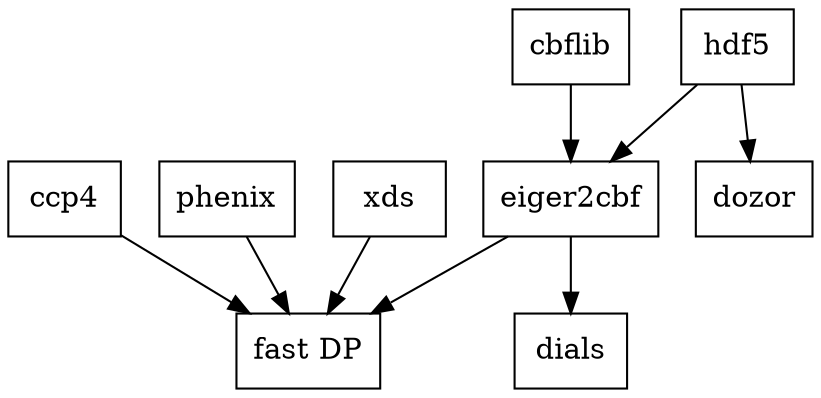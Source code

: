 digraph D {
    node [shape=record]
    //add legend box. put in current revision/file that this applies to
    a [label="ccp4"]
    b [label="phenix"]
    c [label="xds"]
    d [label="eiger2cbf"]
    e [label="fast DP"]

    f [label="dozor"]
    g [label="dials"]
   
    h [label="hdf5"]
    i [label="cbflib"]
    a -> e
    b -> e
    c -> e
    d -> e

    d -> g

    h -> f
    i -> d
    h -> d
}
